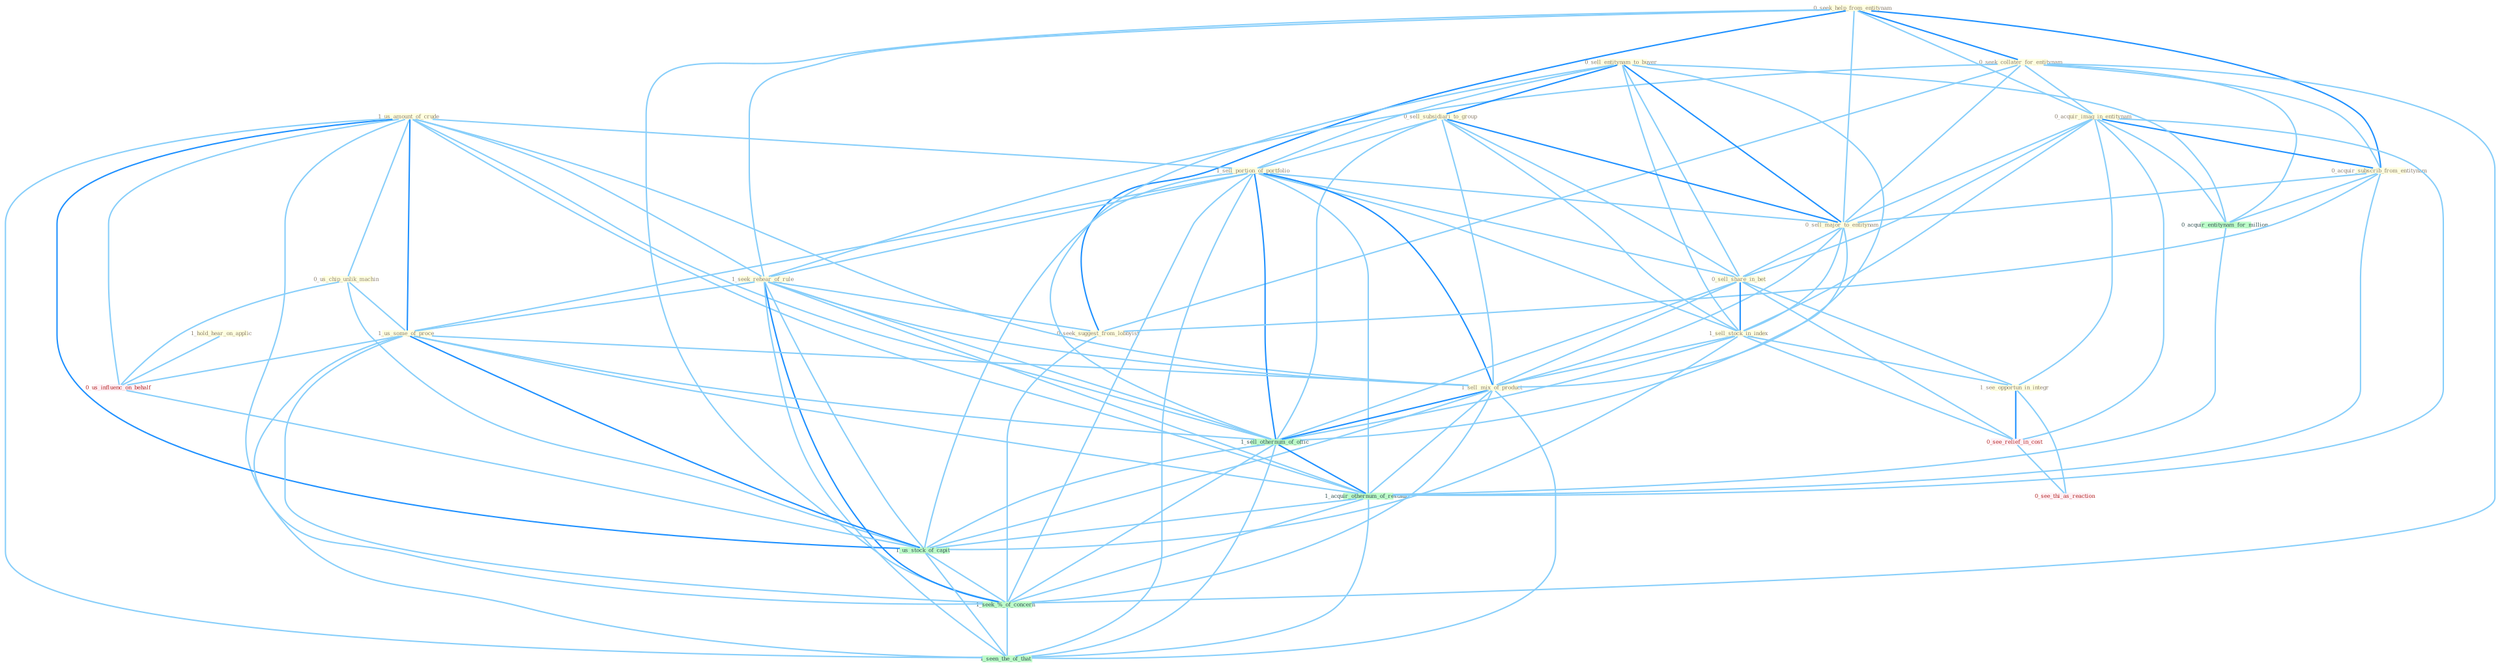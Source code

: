 Graph G{ 
    node
    [shape=polygon,style=filled,width=.5,height=.06,color="#BDFCC9",fixedsize=true,fontsize=4,
    fontcolor="#2f4f4f"];
    {node
    [color="#ffffe0", fontcolor="#8b7d6b"] "0_seek_help_from_entitynam " "1_us_amount_of_crude " "0_seek_collater_for_entitynam " "0_us_chip_unlik_machin " "0_acquir_imag_in_entitynam " "0_sell_entitynam_to_buyer " "0_sell_subsidiari_to_group " "1_sell_portion_of_portfolio " "1_seek_rehear_of_rule " "0_acquir_subscrib_from_entitynam " "0_sell_major_to_entitynam " "0_sell_share_in_bet " "1_sell_stock_in_index " "1_us_some_of_proce " "0_seek_suggest_from_lobbyist " "1_sell_mix_of_product " "1_hold_hear_on_applic " "1_see_opportun_in_integr "}
{node [color="#fff0f5", fontcolor="#b22222"] "0_us_influenc_on_behalf " "0_see_relief_in_cost " "0_see_thi_as_reaction "}
edge [color="#B0E2FF"];

	"0_seek_help_from_entitynam " -- "0_seek_collater_for_entitynam " [w="2", color="#1e90ff" , len=0.8];
	"0_seek_help_from_entitynam " -- "0_acquir_imag_in_entitynam " [w="1", color="#87cefa" ];
	"0_seek_help_from_entitynam " -- "1_seek_rehear_of_rule " [w="1", color="#87cefa" ];
	"0_seek_help_from_entitynam " -- "0_acquir_subscrib_from_entitynam " [w="2", color="#1e90ff" , len=0.8];
	"0_seek_help_from_entitynam " -- "0_sell_major_to_entitynam " [w="1", color="#87cefa" ];
	"0_seek_help_from_entitynam " -- "0_seek_suggest_from_lobbyist " [w="2", color="#1e90ff" , len=0.8];
	"0_seek_help_from_entitynam " -- "1_seek_%_of_concern " [w="1", color="#87cefa" ];
	"1_us_amount_of_crude " -- "0_us_chip_unlik_machin " [w="1", color="#87cefa" ];
	"1_us_amount_of_crude " -- "1_sell_portion_of_portfolio " [w="1", color="#87cefa" ];
	"1_us_amount_of_crude " -- "1_seek_rehear_of_rule " [w="1", color="#87cefa" ];
	"1_us_amount_of_crude " -- "1_us_some_of_proce " [w="2", color="#1e90ff" , len=0.8];
	"1_us_amount_of_crude " -- "1_sell_mix_of_product " [w="1", color="#87cefa" ];
	"1_us_amount_of_crude " -- "1_sell_othernum_of_offic " [w="1", color="#87cefa" ];
	"1_us_amount_of_crude " -- "0_us_influenc_on_behalf " [w="1", color="#87cefa" ];
	"1_us_amount_of_crude " -- "1_acquir_othernum_of_restaur " [w="1", color="#87cefa" ];
	"1_us_amount_of_crude " -- "1_us_stock_of_capit " [w="2", color="#1e90ff" , len=0.8];
	"1_us_amount_of_crude " -- "1_seek_%_of_concern " [w="1", color="#87cefa" ];
	"1_us_amount_of_crude " -- "1_seen_the_of_that " [w="1", color="#87cefa" ];
	"0_seek_collater_for_entitynam " -- "0_acquir_imag_in_entitynam " [w="1", color="#87cefa" ];
	"0_seek_collater_for_entitynam " -- "1_seek_rehear_of_rule " [w="1", color="#87cefa" ];
	"0_seek_collater_for_entitynam " -- "0_acquir_subscrib_from_entitynam " [w="1", color="#87cefa" ];
	"0_seek_collater_for_entitynam " -- "0_sell_major_to_entitynam " [w="1", color="#87cefa" ];
	"0_seek_collater_for_entitynam " -- "0_seek_suggest_from_lobbyist " [w="1", color="#87cefa" ];
	"0_seek_collater_for_entitynam " -- "0_acquir_entitynam_for_million " [w="1", color="#87cefa" ];
	"0_seek_collater_for_entitynam " -- "1_seek_%_of_concern " [w="1", color="#87cefa" ];
	"0_us_chip_unlik_machin " -- "1_us_some_of_proce " [w="1", color="#87cefa" ];
	"0_us_chip_unlik_machin " -- "0_us_influenc_on_behalf " [w="1", color="#87cefa" ];
	"0_us_chip_unlik_machin " -- "1_us_stock_of_capit " [w="1", color="#87cefa" ];
	"0_acquir_imag_in_entitynam " -- "0_acquir_subscrib_from_entitynam " [w="2", color="#1e90ff" , len=0.8];
	"0_acquir_imag_in_entitynam " -- "0_sell_major_to_entitynam " [w="1", color="#87cefa" ];
	"0_acquir_imag_in_entitynam " -- "0_sell_share_in_bet " [w="1", color="#87cefa" ];
	"0_acquir_imag_in_entitynam " -- "1_sell_stock_in_index " [w="1", color="#87cefa" ];
	"0_acquir_imag_in_entitynam " -- "1_see_opportun_in_integr " [w="1", color="#87cefa" ];
	"0_acquir_imag_in_entitynam " -- "0_acquir_entitynam_for_million " [w="1", color="#87cefa" ];
	"0_acquir_imag_in_entitynam " -- "0_see_relief_in_cost " [w="1", color="#87cefa" ];
	"0_acquir_imag_in_entitynam " -- "1_acquir_othernum_of_restaur " [w="1", color="#87cefa" ];
	"0_sell_entitynam_to_buyer " -- "0_sell_subsidiari_to_group " [w="2", color="#1e90ff" , len=0.8];
	"0_sell_entitynam_to_buyer " -- "1_sell_portion_of_portfolio " [w="1", color="#87cefa" ];
	"0_sell_entitynam_to_buyer " -- "0_sell_major_to_entitynam " [w="2", color="#1e90ff" , len=0.8];
	"0_sell_entitynam_to_buyer " -- "0_sell_share_in_bet " [w="1", color="#87cefa" ];
	"0_sell_entitynam_to_buyer " -- "1_sell_stock_in_index " [w="1", color="#87cefa" ];
	"0_sell_entitynam_to_buyer " -- "1_sell_mix_of_product " [w="1", color="#87cefa" ];
	"0_sell_entitynam_to_buyer " -- "0_acquir_entitynam_for_million " [w="1", color="#87cefa" ];
	"0_sell_entitynam_to_buyer " -- "1_sell_othernum_of_offic " [w="1", color="#87cefa" ];
	"0_sell_subsidiari_to_group " -- "1_sell_portion_of_portfolio " [w="1", color="#87cefa" ];
	"0_sell_subsidiari_to_group " -- "0_sell_major_to_entitynam " [w="2", color="#1e90ff" , len=0.8];
	"0_sell_subsidiari_to_group " -- "0_sell_share_in_bet " [w="1", color="#87cefa" ];
	"0_sell_subsidiari_to_group " -- "1_sell_stock_in_index " [w="1", color="#87cefa" ];
	"0_sell_subsidiari_to_group " -- "1_sell_mix_of_product " [w="1", color="#87cefa" ];
	"0_sell_subsidiari_to_group " -- "1_sell_othernum_of_offic " [w="1", color="#87cefa" ];
	"1_sell_portion_of_portfolio " -- "1_seek_rehear_of_rule " [w="1", color="#87cefa" ];
	"1_sell_portion_of_portfolio " -- "0_sell_major_to_entitynam " [w="1", color="#87cefa" ];
	"1_sell_portion_of_portfolio " -- "0_sell_share_in_bet " [w="1", color="#87cefa" ];
	"1_sell_portion_of_portfolio " -- "1_sell_stock_in_index " [w="1", color="#87cefa" ];
	"1_sell_portion_of_portfolio " -- "1_us_some_of_proce " [w="1", color="#87cefa" ];
	"1_sell_portion_of_portfolio " -- "1_sell_mix_of_product " [w="2", color="#1e90ff" , len=0.8];
	"1_sell_portion_of_portfolio " -- "1_sell_othernum_of_offic " [w="2", color="#1e90ff" , len=0.8];
	"1_sell_portion_of_portfolio " -- "1_acquir_othernum_of_restaur " [w="1", color="#87cefa" ];
	"1_sell_portion_of_portfolio " -- "1_us_stock_of_capit " [w="1", color="#87cefa" ];
	"1_sell_portion_of_portfolio " -- "1_seek_%_of_concern " [w="1", color="#87cefa" ];
	"1_sell_portion_of_portfolio " -- "1_seen_the_of_that " [w="1", color="#87cefa" ];
	"1_seek_rehear_of_rule " -- "1_us_some_of_proce " [w="1", color="#87cefa" ];
	"1_seek_rehear_of_rule " -- "0_seek_suggest_from_lobbyist " [w="1", color="#87cefa" ];
	"1_seek_rehear_of_rule " -- "1_sell_mix_of_product " [w="1", color="#87cefa" ];
	"1_seek_rehear_of_rule " -- "1_sell_othernum_of_offic " [w="1", color="#87cefa" ];
	"1_seek_rehear_of_rule " -- "1_acquir_othernum_of_restaur " [w="1", color="#87cefa" ];
	"1_seek_rehear_of_rule " -- "1_us_stock_of_capit " [w="1", color="#87cefa" ];
	"1_seek_rehear_of_rule " -- "1_seek_%_of_concern " [w="2", color="#1e90ff" , len=0.8];
	"1_seek_rehear_of_rule " -- "1_seen_the_of_that " [w="1", color="#87cefa" ];
	"0_acquir_subscrib_from_entitynam " -- "0_sell_major_to_entitynam " [w="1", color="#87cefa" ];
	"0_acquir_subscrib_from_entitynam " -- "0_seek_suggest_from_lobbyist " [w="1", color="#87cefa" ];
	"0_acquir_subscrib_from_entitynam " -- "0_acquir_entitynam_for_million " [w="1", color="#87cefa" ];
	"0_acquir_subscrib_from_entitynam " -- "1_acquir_othernum_of_restaur " [w="1", color="#87cefa" ];
	"0_sell_major_to_entitynam " -- "0_sell_share_in_bet " [w="1", color="#87cefa" ];
	"0_sell_major_to_entitynam " -- "1_sell_stock_in_index " [w="1", color="#87cefa" ];
	"0_sell_major_to_entitynam " -- "1_sell_mix_of_product " [w="1", color="#87cefa" ];
	"0_sell_major_to_entitynam " -- "1_sell_othernum_of_offic " [w="1", color="#87cefa" ];
	"0_sell_share_in_bet " -- "1_sell_stock_in_index " [w="2", color="#1e90ff" , len=0.8];
	"0_sell_share_in_bet " -- "1_sell_mix_of_product " [w="1", color="#87cefa" ];
	"0_sell_share_in_bet " -- "1_see_opportun_in_integr " [w="1", color="#87cefa" ];
	"0_sell_share_in_bet " -- "1_sell_othernum_of_offic " [w="1", color="#87cefa" ];
	"0_sell_share_in_bet " -- "0_see_relief_in_cost " [w="1", color="#87cefa" ];
	"1_sell_stock_in_index " -- "1_sell_mix_of_product " [w="1", color="#87cefa" ];
	"1_sell_stock_in_index " -- "1_see_opportun_in_integr " [w="1", color="#87cefa" ];
	"1_sell_stock_in_index " -- "1_sell_othernum_of_offic " [w="1", color="#87cefa" ];
	"1_sell_stock_in_index " -- "0_see_relief_in_cost " [w="1", color="#87cefa" ];
	"1_sell_stock_in_index " -- "1_us_stock_of_capit " [w="1", color="#87cefa" ];
	"1_us_some_of_proce " -- "1_sell_mix_of_product " [w="1", color="#87cefa" ];
	"1_us_some_of_proce " -- "1_sell_othernum_of_offic " [w="1", color="#87cefa" ];
	"1_us_some_of_proce " -- "0_us_influenc_on_behalf " [w="1", color="#87cefa" ];
	"1_us_some_of_proce " -- "1_acquir_othernum_of_restaur " [w="1", color="#87cefa" ];
	"1_us_some_of_proce " -- "1_us_stock_of_capit " [w="2", color="#1e90ff" , len=0.8];
	"1_us_some_of_proce " -- "1_seek_%_of_concern " [w="1", color="#87cefa" ];
	"1_us_some_of_proce " -- "1_seen_the_of_that " [w="1", color="#87cefa" ];
	"0_seek_suggest_from_lobbyist " -- "1_seek_%_of_concern " [w="1", color="#87cefa" ];
	"1_sell_mix_of_product " -- "1_sell_othernum_of_offic " [w="2", color="#1e90ff" , len=0.8];
	"1_sell_mix_of_product " -- "1_acquir_othernum_of_restaur " [w="1", color="#87cefa" ];
	"1_sell_mix_of_product " -- "1_us_stock_of_capit " [w="1", color="#87cefa" ];
	"1_sell_mix_of_product " -- "1_seek_%_of_concern " [w="1", color="#87cefa" ];
	"1_sell_mix_of_product " -- "1_seen_the_of_that " [w="1", color="#87cefa" ];
	"1_hold_hear_on_applic " -- "0_us_influenc_on_behalf " [w="1", color="#87cefa" ];
	"1_see_opportun_in_integr " -- "0_see_relief_in_cost " [w="2", color="#1e90ff" , len=0.8];
	"1_see_opportun_in_integr " -- "0_see_thi_as_reaction " [w="1", color="#87cefa" ];
	"0_acquir_entitynam_for_million " -- "1_acquir_othernum_of_restaur " [w="1", color="#87cefa" ];
	"1_sell_othernum_of_offic " -- "1_acquir_othernum_of_restaur " [w="2", color="#1e90ff" , len=0.8];
	"1_sell_othernum_of_offic " -- "1_us_stock_of_capit " [w="1", color="#87cefa" ];
	"1_sell_othernum_of_offic " -- "1_seek_%_of_concern " [w="1", color="#87cefa" ];
	"1_sell_othernum_of_offic " -- "1_seen_the_of_that " [w="1", color="#87cefa" ];
	"0_us_influenc_on_behalf " -- "1_us_stock_of_capit " [w="1", color="#87cefa" ];
	"0_see_relief_in_cost " -- "0_see_thi_as_reaction " [w="1", color="#87cefa" ];
	"1_acquir_othernum_of_restaur " -- "1_us_stock_of_capit " [w="1", color="#87cefa" ];
	"1_acquir_othernum_of_restaur " -- "1_seek_%_of_concern " [w="1", color="#87cefa" ];
	"1_acquir_othernum_of_restaur " -- "1_seen_the_of_that " [w="1", color="#87cefa" ];
	"1_us_stock_of_capit " -- "1_seek_%_of_concern " [w="1", color="#87cefa" ];
	"1_us_stock_of_capit " -- "1_seen_the_of_that " [w="1", color="#87cefa" ];
	"1_seek_%_of_concern " -- "1_seen_the_of_that " [w="1", color="#87cefa" ];
}
